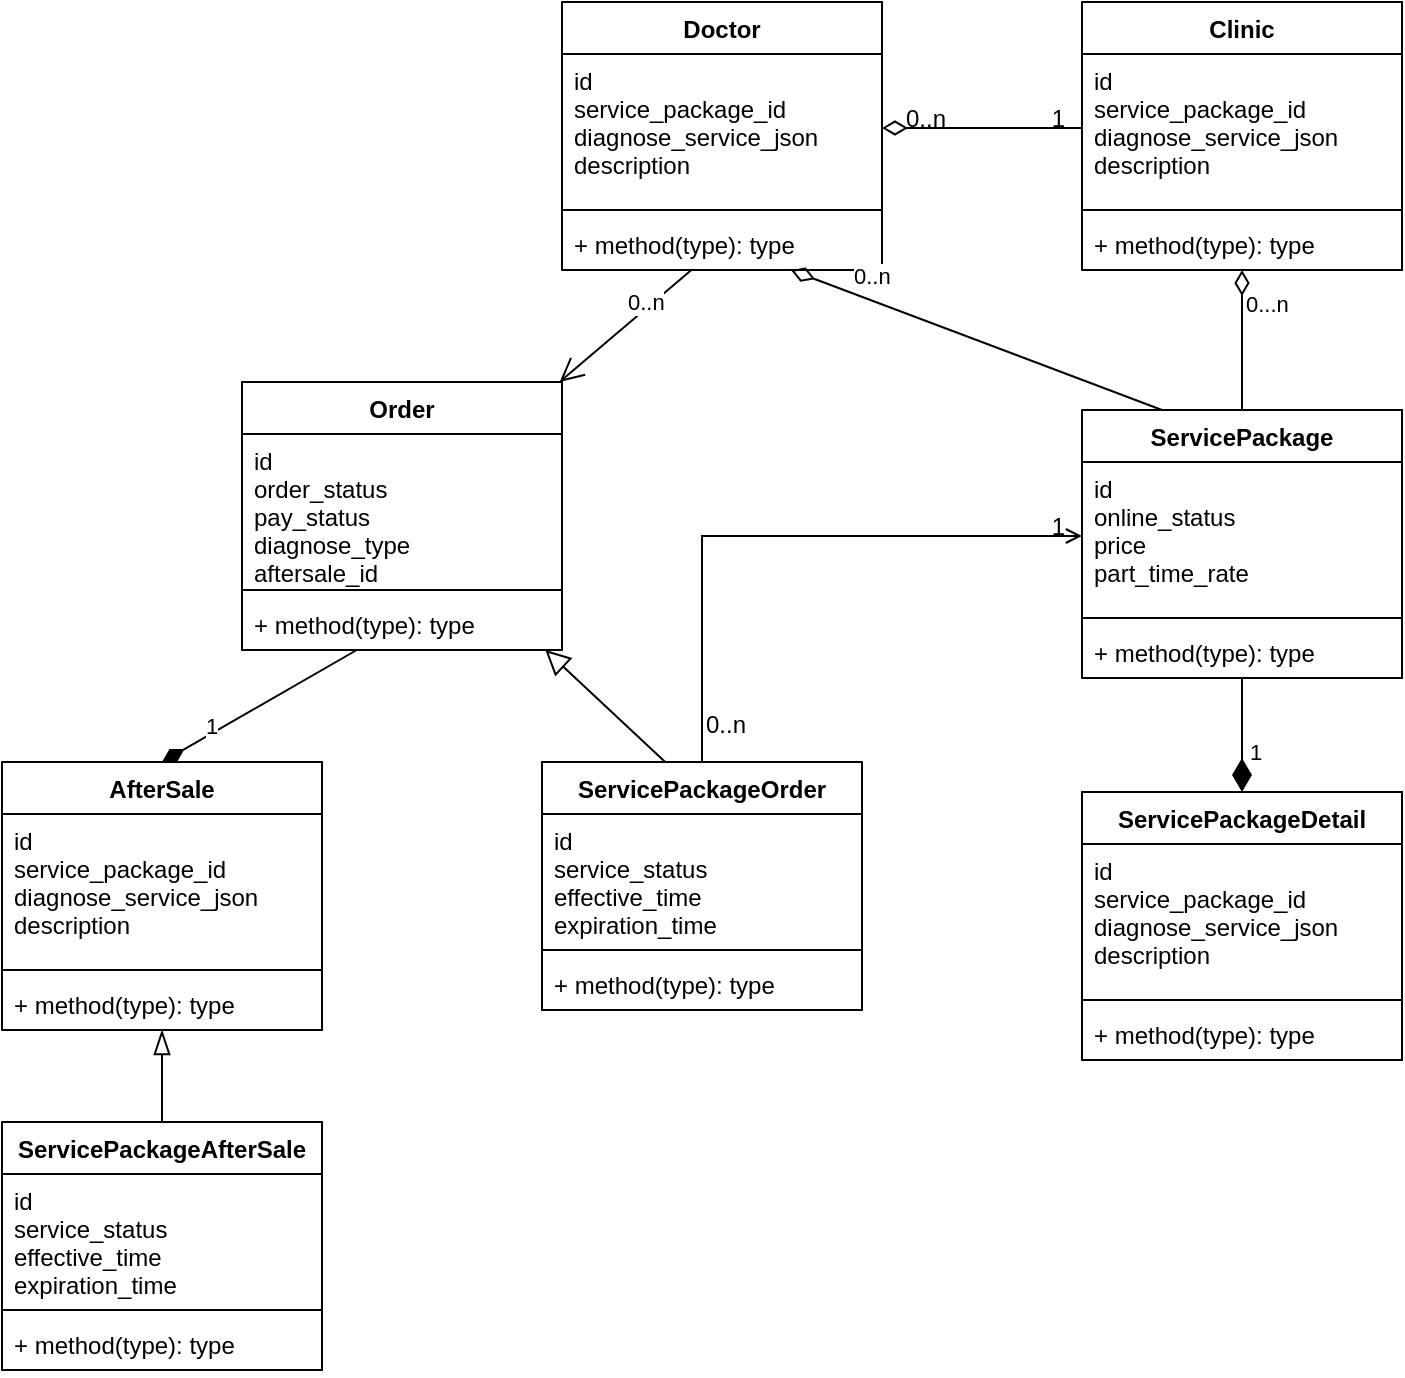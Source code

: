 <mxfile version="16.1.2" type="device"><diagram id="C5RBs43oDa-KdzZeNtuy" name="Page-1"><mxGraphModel dx="1038" dy="1818" grid="1" gridSize="10" guides="1" tooltips="1" connect="1" arrows="1" fold="1" page="1" pageScale="1" pageWidth="1654" pageHeight="1169" math="0" shadow="0"><root><mxCell id="WIyWlLk6GJQsqaUBKTNV-0"/><mxCell id="WIyWlLk6GJQsqaUBKTNV-1" parent="WIyWlLk6GJQsqaUBKTNV-0"/><mxCell id="zkfFHV4jXpPFQw0GAbJ--16" value="" style="endArrow=block;endSize=10;endFill=0;shadow=0;strokeWidth=1;rounded=0;elbow=vertical;exitX=0.385;exitY=0;exitDx=0;exitDy=0;exitPerimeter=0;" parent="WIyWlLk6GJQsqaUBKTNV-1" source="PtQVFHTTYoA2UzFSWJgZ-59" target="PtQVFHTTYoA2UzFSWJgZ-51" edge="1"><mxGeometry width="160" relative="1" as="geometry"><mxPoint x="769.339" y="150" as="sourcePoint"/><mxPoint x="715.32" y="40.984" as="targetPoint"/></mxGeometry></mxCell><mxCell id="PtQVFHTTYoA2UzFSWJgZ-0" value="" style="endArrow=open;shadow=0;strokeWidth=1;rounded=0;endFill=1;edgeStyle=orthogonalEdgeStyle;elbow=vertical;entryX=0;entryY=0.5;entryDx=0;entryDy=0;" parent="WIyWlLk6GJQsqaUBKTNV-1" source="PtQVFHTTYoA2UzFSWJgZ-59" target="PtQVFHTTYoA2UzFSWJgZ-11" edge="1"><mxGeometry x="0.5" y="41" relative="1" as="geometry"><mxPoint x="827" y="160" as="sourcePoint"/><mxPoint x="1047" y="-140" as="targetPoint"/><mxPoint x="-40" y="32" as="offset"/></mxGeometry></mxCell><mxCell id="PtQVFHTTYoA2UzFSWJgZ-1" value="0..n" style="resizable=0;align=left;verticalAlign=bottom;labelBackgroundColor=none;fontSize=12;" parent="PtQVFHTTYoA2UzFSWJgZ-0" connectable="0" vertex="1"><mxGeometry x="-1" relative="1" as="geometry"><mxPoint y="-10" as="offset"/></mxGeometry></mxCell><mxCell id="PtQVFHTTYoA2UzFSWJgZ-2" value="1" style="resizable=0;align=right;verticalAlign=bottom;labelBackgroundColor=none;fontSize=12;" parent="PtQVFHTTYoA2UzFSWJgZ-0" connectable="0" vertex="1"><mxGeometry x="1" relative="1" as="geometry"><mxPoint x="-7" y="4" as="offset"/></mxGeometry></mxCell><mxCell id="PtQVFHTTYoA2UzFSWJgZ-3" value="&amp;nbsp;" style="text;html=1;resizable=0;points=[];;align=center;verticalAlign=middle;labelBackgroundColor=none;rounded=0;shadow=0;strokeWidth=1;fontSize=12;" parent="PtQVFHTTYoA2UzFSWJgZ-0" vertex="1" connectable="0"><mxGeometry x="0.5" y="49" relative="1" as="geometry"><mxPoint x="-38" y="40" as="offset"/></mxGeometry></mxCell><mxCell id="PtQVFHTTYoA2UzFSWJgZ-10" value="ServicePackage" style="swimlane;fontStyle=1;align=center;verticalAlign=top;childLayout=stackLayout;horizontal=1;startSize=26;horizontalStack=0;resizeParent=1;resizeParentMax=0;resizeLast=0;collapsible=1;marginBottom=0;" parent="WIyWlLk6GJQsqaUBKTNV-1" vertex="1"><mxGeometry x="1017" y="-86" width="160" height="134" as="geometry"/></mxCell><mxCell id="PtQVFHTTYoA2UzFSWJgZ-11" value="id&#10;online_status&#10;price&#10;part_time_rate" style="text;strokeColor=none;fillColor=none;align=left;verticalAlign=top;spacingLeft=4;spacingRight=4;overflow=hidden;rotatable=0;points=[[0,0.5],[1,0.5]];portConstraint=eastwest;" parent="PtQVFHTTYoA2UzFSWJgZ-10" vertex="1"><mxGeometry y="26" width="160" height="74" as="geometry"/></mxCell><mxCell id="PtQVFHTTYoA2UzFSWJgZ-12" value="" style="line;strokeWidth=1;fillColor=none;align=left;verticalAlign=middle;spacingTop=-1;spacingLeft=3;spacingRight=3;rotatable=0;labelPosition=right;points=[];portConstraint=eastwest;" parent="PtQVFHTTYoA2UzFSWJgZ-10" vertex="1"><mxGeometry y="100" width="160" height="8" as="geometry"/></mxCell><mxCell id="PtQVFHTTYoA2UzFSWJgZ-13" value="+ method(type): type" style="text;strokeColor=none;fillColor=none;align=left;verticalAlign=top;spacingLeft=4;spacingRight=4;overflow=hidden;rotatable=0;points=[[0,0.5],[1,0.5]];portConstraint=eastwest;" parent="PtQVFHTTYoA2UzFSWJgZ-10" vertex="1"><mxGeometry y="108" width="160" height="26" as="geometry"/></mxCell><mxCell id="PtQVFHTTYoA2UzFSWJgZ-15" value="1" style="endArrow=none;html=1;endSize=12;startArrow=diamondThin;startSize=14;startFill=1;align=left;verticalAlign=bottom;rounded=0;endFill=0;exitX=0.5;exitY=0;exitDx=0;exitDy=0;" parent="WIyWlLk6GJQsqaUBKTNV-1" source="PtQVFHTTYoA2UzFSWJgZ-16" target="PtQVFHTTYoA2UzFSWJgZ-13" edge="1"><mxGeometry x="-0.609" y="-2" relative="1" as="geometry"><mxPoint x="957" y="160" as="sourcePoint"/><mxPoint x="907" y="350" as="targetPoint"/><mxPoint as="offset"/></mxGeometry></mxCell><mxCell id="PtQVFHTTYoA2UzFSWJgZ-16" value="ServicePackageDetail" style="swimlane;fontStyle=1;align=center;verticalAlign=top;childLayout=stackLayout;horizontal=1;startSize=26;horizontalStack=0;resizeParent=1;resizeParentMax=0;resizeLast=0;collapsible=1;marginBottom=0;" parent="WIyWlLk6GJQsqaUBKTNV-1" vertex="1"><mxGeometry x="1017" y="105" width="160" height="134" as="geometry"/></mxCell><mxCell id="PtQVFHTTYoA2UzFSWJgZ-17" value="id&#10;service_package_id&#10;diagnose_service_json&#10;description" style="text;strokeColor=none;fillColor=none;align=left;verticalAlign=top;spacingLeft=4;spacingRight=4;overflow=hidden;rotatable=0;points=[[0,0.5],[1,0.5]];portConstraint=eastwest;" parent="PtQVFHTTYoA2UzFSWJgZ-16" vertex="1"><mxGeometry y="26" width="160" height="74" as="geometry"/></mxCell><mxCell id="PtQVFHTTYoA2UzFSWJgZ-18" value="" style="line;strokeWidth=1;fillColor=none;align=left;verticalAlign=middle;spacingTop=-1;spacingLeft=3;spacingRight=3;rotatable=0;labelPosition=right;points=[];portConstraint=eastwest;" parent="PtQVFHTTYoA2UzFSWJgZ-16" vertex="1"><mxGeometry y="100" width="160" height="8" as="geometry"/></mxCell><mxCell id="PtQVFHTTYoA2UzFSWJgZ-19" value="+ method(type): type" style="text;strokeColor=none;fillColor=none;align=left;verticalAlign=top;spacingLeft=4;spacingRight=4;overflow=hidden;rotatable=0;points=[[0,0.5],[1,0.5]];portConstraint=eastwest;" parent="PtQVFHTTYoA2UzFSWJgZ-16" vertex="1"><mxGeometry y="108" width="160" height="26" as="geometry"/></mxCell><mxCell id="PtQVFHTTYoA2UzFSWJgZ-20" value="Doctor" style="swimlane;fontStyle=1;align=center;verticalAlign=top;childLayout=stackLayout;horizontal=1;startSize=26;horizontalStack=0;resizeParent=1;resizeParentMax=0;resizeLast=0;collapsible=1;marginBottom=0;" parent="WIyWlLk6GJQsqaUBKTNV-1" vertex="1"><mxGeometry x="757" y="-290" width="160" height="134" as="geometry"/></mxCell><mxCell id="PtQVFHTTYoA2UzFSWJgZ-21" value="id&#10;service_package_id&#10;diagnose_service_json&#10;description" style="text;strokeColor=none;fillColor=none;align=left;verticalAlign=top;spacingLeft=4;spacingRight=4;overflow=hidden;rotatable=0;points=[[0,0.5],[1,0.5]];portConstraint=eastwest;" parent="PtQVFHTTYoA2UzFSWJgZ-20" vertex="1"><mxGeometry y="26" width="160" height="74" as="geometry"/></mxCell><mxCell id="PtQVFHTTYoA2UzFSWJgZ-22" value="" style="line;strokeWidth=1;fillColor=none;align=left;verticalAlign=middle;spacingTop=-1;spacingLeft=3;spacingRight=3;rotatable=0;labelPosition=right;points=[];portConstraint=eastwest;" parent="PtQVFHTTYoA2UzFSWJgZ-20" vertex="1"><mxGeometry y="100" width="160" height="8" as="geometry"/></mxCell><mxCell id="PtQVFHTTYoA2UzFSWJgZ-23" value="+ method(type): type" style="text;strokeColor=none;fillColor=none;align=left;verticalAlign=top;spacingLeft=4;spacingRight=4;overflow=hidden;rotatable=0;points=[[0,0.5],[1,0.5]];portConstraint=eastwest;" parent="PtQVFHTTYoA2UzFSWJgZ-20" vertex="1"><mxGeometry y="108" width="160" height="26" as="geometry"/></mxCell><mxCell id="PtQVFHTTYoA2UzFSWJgZ-24" value="0..n" style="endArrow=none;html=1;endSize=10;startArrow=diamondThin;startSize=10;startFill=0;align=left;verticalAlign=bottom;rounded=0;endFill=0;entryX=0.25;entryY=0;entryDx=0;entryDy=0;" parent="WIyWlLk6GJQsqaUBKTNV-1" source="PtQVFHTTYoA2UzFSWJgZ-23" edge="1" target="PtQVFHTTYoA2UzFSWJgZ-10"><mxGeometry x="-0.68" y="-1" relative="1" as="geometry"><mxPoint x="1067" y="120" as="sourcePoint"/><mxPoint x="1107" y="-60" as="targetPoint"/><mxPoint as="offset"/></mxGeometry></mxCell><mxCell id="PtQVFHTTYoA2UzFSWJgZ-32" value="Clinic" style="swimlane;fontStyle=1;align=center;verticalAlign=top;childLayout=stackLayout;horizontal=1;startSize=26;horizontalStack=0;resizeParent=1;resizeParentMax=0;resizeLast=0;collapsible=1;marginBottom=0;" parent="WIyWlLk6GJQsqaUBKTNV-1" vertex="1"><mxGeometry x="1017" y="-290" width="160" height="134" as="geometry"/></mxCell><mxCell id="PtQVFHTTYoA2UzFSWJgZ-33" value="id&#10;service_package_id&#10;diagnose_service_json&#10;description" style="text;strokeColor=none;fillColor=none;align=left;verticalAlign=top;spacingLeft=4;spacingRight=4;overflow=hidden;rotatable=0;points=[[0,0.5],[1,0.5]];portConstraint=eastwest;" parent="PtQVFHTTYoA2UzFSWJgZ-32" vertex="1"><mxGeometry y="26" width="160" height="74" as="geometry"/></mxCell><mxCell id="PtQVFHTTYoA2UzFSWJgZ-34" value="" style="line;strokeWidth=1;fillColor=none;align=left;verticalAlign=middle;spacingTop=-1;spacingLeft=3;spacingRight=3;rotatable=0;labelPosition=right;points=[];portConstraint=eastwest;" parent="PtQVFHTTYoA2UzFSWJgZ-32" vertex="1"><mxGeometry y="100" width="160" height="8" as="geometry"/></mxCell><mxCell id="PtQVFHTTYoA2UzFSWJgZ-35" value="+ method(type): type" style="text;strokeColor=none;fillColor=none;align=left;verticalAlign=top;spacingLeft=4;spacingRight=4;overflow=hidden;rotatable=0;points=[[0,0.5],[1,0.5]];portConstraint=eastwest;" parent="PtQVFHTTYoA2UzFSWJgZ-32" vertex="1"><mxGeometry y="108" width="160" height="26" as="geometry"/></mxCell><mxCell id="PtQVFHTTYoA2UzFSWJgZ-42" value="0...n" style="endArrow=none;html=1;endSize=10;startArrow=diamondThin;startSize=10;startFill=0;align=left;verticalAlign=bottom;rounded=0;endFill=0;entryX=0.5;entryY=0;entryDx=0;entryDy=0;" parent="WIyWlLk6GJQsqaUBKTNV-1" source="PtQVFHTTYoA2UzFSWJgZ-35" target="PtQVFHTTYoA2UzFSWJgZ-10" edge="1"><mxGeometry x="-0.257" relative="1" as="geometry"><mxPoint x="1247" y="120" as="sourcePoint"/><mxPoint x="1205.667" y="58" as="targetPoint"/><mxPoint as="offset"/></mxGeometry></mxCell><mxCell id="PtQVFHTTYoA2UzFSWJgZ-43" value="" style="endArrow=none;shadow=0;strokeWidth=1;rounded=0;endFill=0;edgeStyle=elbowEdgeStyle;elbow=vertical;exitX=1;exitY=0.5;exitDx=0;exitDy=0;entryX=0;entryY=0.5;entryDx=0;entryDy=0;startArrow=diamondThin;startFill=0;endSize=10;startSize=10;" parent="WIyWlLk6GJQsqaUBKTNV-1" source="PtQVFHTTYoA2UzFSWJgZ-21" target="PtQVFHTTYoA2UzFSWJgZ-33" edge="1"><mxGeometry x="0.5" y="41" relative="1" as="geometry"><mxPoint x="937" y="-30" as="sourcePoint"/><mxPoint x="1057" y="-130" as="targetPoint"/><mxPoint x="-40" y="32" as="offset"/></mxGeometry></mxCell><mxCell id="PtQVFHTTYoA2UzFSWJgZ-44" value="0..n" style="resizable=0;align=left;verticalAlign=bottom;labelBackgroundColor=none;fontSize=12;" parent="PtQVFHTTYoA2UzFSWJgZ-43" connectable="0" vertex="1"><mxGeometry x="-1" relative="1" as="geometry"><mxPoint x="10" y="4" as="offset"/></mxGeometry></mxCell><mxCell id="PtQVFHTTYoA2UzFSWJgZ-45" value="1" style="resizable=0;align=right;verticalAlign=bottom;labelBackgroundColor=none;fontSize=12;" parent="PtQVFHTTYoA2UzFSWJgZ-43" connectable="0" vertex="1"><mxGeometry x="1" relative="1" as="geometry"><mxPoint x="-7" y="4" as="offset"/></mxGeometry></mxCell><mxCell id="PtQVFHTTYoA2UzFSWJgZ-46" value="&amp;nbsp;" style="text;html=1;resizable=0;points=[];;align=center;verticalAlign=middle;labelBackgroundColor=none;rounded=0;shadow=0;strokeWidth=1;fontSize=12;" parent="PtQVFHTTYoA2UzFSWJgZ-43" vertex="1" connectable="0"><mxGeometry x="0.5" y="49" relative="1" as="geometry"><mxPoint x="-38" y="40" as="offset"/></mxGeometry></mxCell><mxCell id="PtQVFHTTYoA2UzFSWJgZ-51" value="Order" style="swimlane;fontStyle=1;align=center;verticalAlign=top;childLayout=stackLayout;horizontal=1;startSize=26;horizontalStack=0;resizeParent=1;resizeParentMax=0;resizeLast=0;collapsible=1;marginBottom=0;" parent="WIyWlLk6GJQsqaUBKTNV-1" vertex="1"><mxGeometry x="597" y="-100" width="160" height="134" as="geometry"/></mxCell><mxCell id="PtQVFHTTYoA2UzFSWJgZ-52" value="id&#10;order_status&#10;pay_status&#10;diagnose_type&#10;aftersale_id" style="text;strokeColor=none;fillColor=none;align=left;verticalAlign=top;spacingLeft=4;spacingRight=4;overflow=hidden;rotatable=0;points=[[0,0.5],[1,0.5]];portConstraint=eastwest;" parent="PtQVFHTTYoA2UzFSWJgZ-51" vertex="1"><mxGeometry y="26" width="160" height="74" as="geometry"/></mxCell><mxCell id="PtQVFHTTYoA2UzFSWJgZ-53" value="" style="line;strokeWidth=1;fillColor=none;align=left;verticalAlign=middle;spacingTop=-1;spacingLeft=3;spacingRight=3;rotatable=0;labelPosition=right;points=[];portConstraint=eastwest;" parent="PtQVFHTTYoA2UzFSWJgZ-51" vertex="1"><mxGeometry y="100" width="160" height="8" as="geometry"/></mxCell><mxCell id="PtQVFHTTYoA2UzFSWJgZ-54" value="+ method(type): type" style="text;strokeColor=none;fillColor=none;align=left;verticalAlign=top;spacingLeft=4;spacingRight=4;overflow=hidden;rotatable=0;points=[[0,0.5],[1,0.5]];portConstraint=eastwest;" parent="PtQVFHTTYoA2UzFSWJgZ-51" vertex="1"><mxGeometry y="108" width="160" height="26" as="geometry"/></mxCell><mxCell id="PtQVFHTTYoA2UzFSWJgZ-59" value="ServicePackageOrder" style="swimlane;fontStyle=1;align=center;verticalAlign=top;childLayout=stackLayout;horizontal=1;startSize=26;horizontalStack=0;resizeParent=1;resizeParentMax=0;resizeLast=0;collapsible=1;marginBottom=0;" parent="WIyWlLk6GJQsqaUBKTNV-1" vertex="1"><mxGeometry x="747" y="90" width="160" height="124" as="geometry"/></mxCell><mxCell id="PtQVFHTTYoA2UzFSWJgZ-60" value="id&#10;service_status&#10;effective_time&#10;expiration_time" style="text;strokeColor=none;fillColor=none;align=left;verticalAlign=top;spacingLeft=4;spacingRight=4;overflow=hidden;rotatable=0;points=[[0,0.5],[1,0.5]];portConstraint=eastwest;" parent="PtQVFHTTYoA2UzFSWJgZ-59" vertex="1"><mxGeometry y="26" width="160" height="64" as="geometry"/></mxCell><mxCell id="PtQVFHTTYoA2UzFSWJgZ-61" value="" style="line;strokeWidth=1;fillColor=none;align=left;verticalAlign=middle;spacingTop=-1;spacingLeft=3;spacingRight=3;rotatable=0;labelPosition=right;points=[];portConstraint=eastwest;" parent="PtQVFHTTYoA2UzFSWJgZ-59" vertex="1"><mxGeometry y="90" width="160" height="8" as="geometry"/></mxCell><mxCell id="PtQVFHTTYoA2UzFSWJgZ-62" value="+ method(type): type" style="text;strokeColor=none;fillColor=none;align=left;verticalAlign=top;spacingLeft=4;spacingRight=4;overflow=hidden;rotatable=0;points=[[0,0.5],[1,0.5]];portConstraint=eastwest;" parent="PtQVFHTTYoA2UzFSWJgZ-59" vertex="1"><mxGeometry y="98" width="160" height="26" as="geometry"/></mxCell><mxCell id="PtQVFHTTYoA2UzFSWJgZ-63" value="0..n" style="endArrow=open;html=1;endSize=10;startArrow=none;startSize=10;startFill=0;align=left;verticalAlign=bottom;rounded=0;endFill=0;" parent="WIyWlLk6GJQsqaUBKTNV-1" source="PtQVFHTTYoA2UzFSWJgZ-23" target="PtQVFHTTYoA2UzFSWJgZ-51" edge="1"><mxGeometry x="-0.025" y="-3" relative="1" as="geometry"><mxPoint x="879.202" y="-146" as="sourcePoint"/><mxPoint x="1117" y="-50" as="targetPoint"/><mxPoint as="offset"/></mxGeometry></mxCell><mxCell id="PtQVFHTTYoA2UzFSWJgZ-64" value="AfterSale" style="swimlane;fontStyle=1;align=center;verticalAlign=top;childLayout=stackLayout;horizontal=1;startSize=26;horizontalStack=0;resizeParent=1;resizeParentMax=0;resizeLast=0;collapsible=1;marginBottom=0;" parent="WIyWlLk6GJQsqaUBKTNV-1" vertex="1"><mxGeometry x="477" y="90" width="160" height="134" as="geometry"/></mxCell><mxCell id="PtQVFHTTYoA2UzFSWJgZ-65" value="id&#10;service_package_id&#10;diagnose_service_json&#10;description" style="text;strokeColor=none;fillColor=none;align=left;verticalAlign=top;spacingLeft=4;spacingRight=4;overflow=hidden;rotatable=0;points=[[0,0.5],[1,0.5]];portConstraint=eastwest;" parent="PtQVFHTTYoA2UzFSWJgZ-64" vertex="1"><mxGeometry y="26" width="160" height="74" as="geometry"/></mxCell><mxCell id="PtQVFHTTYoA2UzFSWJgZ-66" value="" style="line;strokeWidth=1;fillColor=none;align=left;verticalAlign=middle;spacingTop=-1;spacingLeft=3;spacingRight=3;rotatable=0;labelPosition=right;points=[];portConstraint=eastwest;" parent="PtQVFHTTYoA2UzFSWJgZ-64" vertex="1"><mxGeometry y="100" width="160" height="8" as="geometry"/></mxCell><mxCell id="PtQVFHTTYoA2UzFSWJgZ-67" value="+ method(type): type" style="text;strokeColor=none;fillColor=none;align=left;verticalAlign=top;spacingLeft=4;spacingRight=4;overflow=hidden;rotatable=0;points=[[0,0.5],[1,0.5]];portConstraint=eastwest;" parent="PtQVFHTTYoA2UzFSWJgZ-64" vertex="1"><mxGeometry y="108" width="160" height="26" as="geometry"/></mxCell><mxCell id="PtQVFHTTYoA2UzFSWJgZ-68" value="1" style="endArrow=none;html=1;endSize=10;startArrow=diamondThin;startSize=10;startFill=1;align=left;verticalAlign=bottom;rounded=0;endFill=0;exitX=0.5;exitY=0;exitDx=0;exitDy=0;" parent="WIyWlLk6GJQsqaUBKTNV-1" source="PtQVFHTTYoA2UzFSWJgZ-64" target="PtQVFHTTYoA2UzFSWJgZ-54" edge="1"><mxGeometry x="-0.609" y="-2" relative="1" as="geometry"><mxPoint x="1017" y="120" as="sourcePoint"/><mxPoint x="1165.8" y="58" as="targetPoint"/><mxPoint as="offset"/></mxGeometry></mxCell><mxCell id="PtQVFHTTYoA2UzFSWJgZ-73" value="" style="edgeStyle=none;rounded=0;orthogonalLoop=1;jettySize=auto;html=1;startArrow=none;startFill=0;endArrow=blockThin;endFill=0;startSize=10;endSize=10;" parent="WIyWlLk6GJQsqaUBKTNV-1" source="PtQVFHTTYoA2UzFSWJgZ-69" target="PtQVFHTTYoA2UzFSWJgZ-67" edge="1"><mxGeometry relative="1" as="geometry"/></mxCell><mxCell id="PtQVFHTTYoA2UzFSWJgZ-69" value="ServicePackageAfterSale" style="swimlane;fontStyle=1;align=center;verticalAlign=top;childLayout=stackLayout;horizontal=1;startSize=26;horizontalStack=0;resizeParent=1;resizeParentMax=0;resizeLast=0;collapsible=1;marginBottom=0;" parent="WIyWlLk6GJQsqaUBKTNV-1" vertex="1"><mxGeometry x="477" y="270" width="160" height="124" as="geometry"/></mxCell><mxCell id="PtQVFHTTYoA2UzFSWJgZ-70" value="id&#10;service_status&#10;effective_time&#10;expiration_time" style="text;strokeColor=none;fillColor=none;align=left;verticalAlign=top;spacingLeft=4;spacingRight=4;overflow=hidden;rotatable=0;points=[[0,0.5],[1,0.5]];portConstraint=eastwest;" parent="PtQVFHTTYoA2UzFSWJgZ-69" vertex="1"><mxGeometry y="26" width="160" height="64" as="geometry"/></mxCell><mxCell id="PtQVFHTTYoA2UzFSWJgZ-71" value="" style="line;strokeWidth=1;fillColor=none;align=left;verticalAlign=middle;spacingTop=-1;spacingLeft=3;spacingRight=3;rotatable=0;labelPosition=right;points=[];portConstraint=eastwest;" parent="PtQVFHTTYoA2UzFSWJgZ-69" vertex="1"><mxGeometry y="90" width="160" height="8" as="geometry"/></mxCell><mxCell id="PtQVFHTTYoA2UzFSWJgZ-72" value="+ method(type): type" style="text;strokeColor=none;fillColor=none;align=left;verticalAlign=top;spacingLeft=4;spacingRight=4;overflow=hidden;rotatable=0;points=[[0,0.5],[1,0.5]];portConstraint=eastwest;" parent="PtQVFHTTYoA2UzFSWJgZ-69" vertex="1"><mxGeometry y="98" width="160" height="26" as="geometry"/></mxCell></root></mxGraphModel></diagram></mxfile>